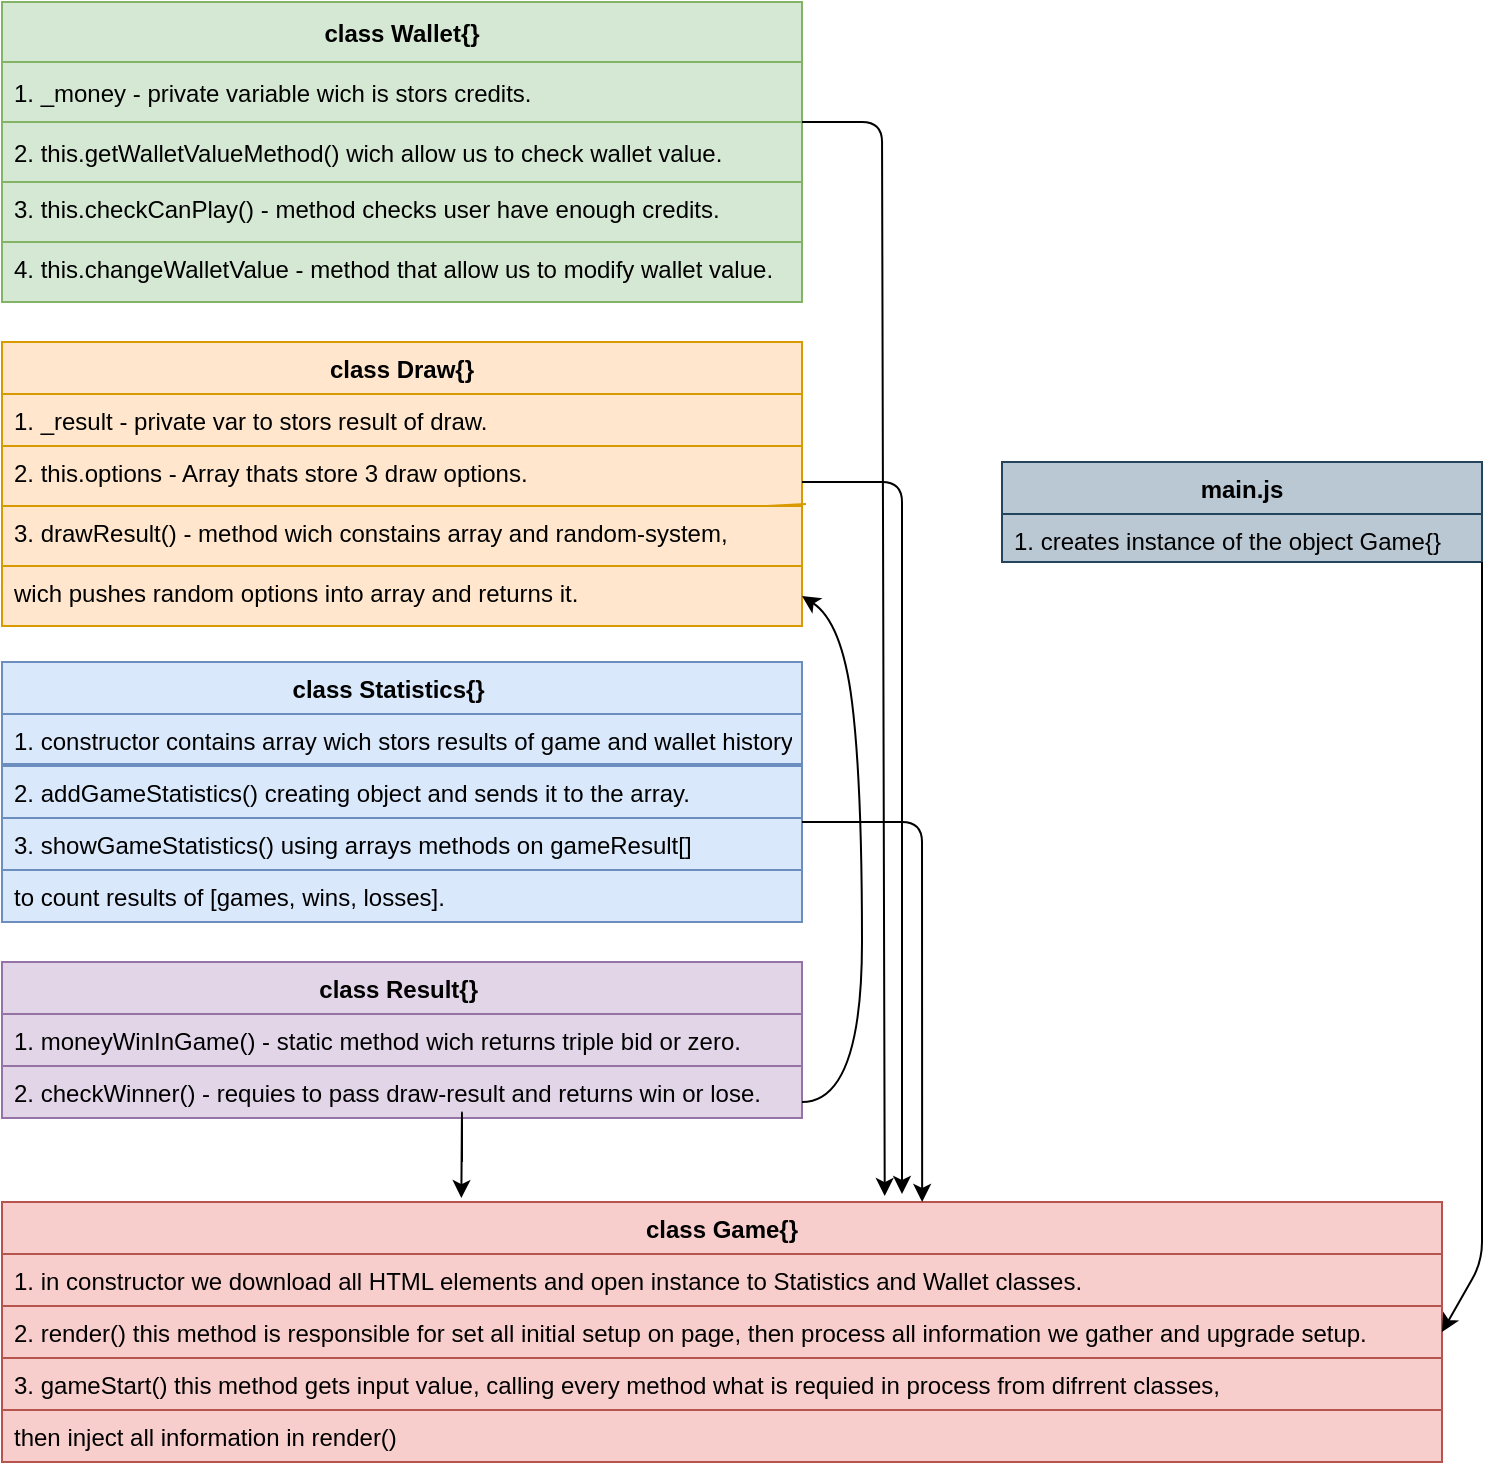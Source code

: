 <mxfile version="20.0.1" type="github">
  <diagram id="C5RBs43oDa-KdzZeNtuy" name="Page-1">
    <mxGraphModel dx="1422" dy="762" grid="1" gridSize="10" guides="1" tooltips="1" connect="1" arrows="1" fold="1" page="1" pageScale="1" pageWidth="827" pageHeight="1169" math="0" shadow="0">
      <root>
        <mxCell id="WIyWlLk6GJQsqaUBKTNV-0" />
        <mxCell id="WIyWlLk6GJQsqaUBKTNV-1" parent="WIyWlLk6GJQsqaUBKTNV-0" />
        <mxCell id="sDLXdUVLIu_r97FrDlhg-0" value="class Wallet{}" style="swimlane;fontStyle=1;childLayout=stackLayout;horizontal=1;startSize=30;horizontalStack=0;resizeParent=1;resizeParentMax=0;resizeLast=0;collapsible=1;marginBottom=0;fillColor=#d5e8d4;strokeColor=#82b366;" vertex="1" parent="WIyWlLk6GJQsqaUBKTNV-1">
          <mxGeometry x="50" y="50" width="400" height="150" as="geometry" />
        </mxCell>
        <mxCell id="sDLXdUVLIu_r97FrDlhg-1" value="1. _money - private variable wich is stors credits." style="text;align=left;verticalAlign=middle;spacingLeft=4;spacingRight=4;overflow=hidden;points=[[0,0.5],[1,0.5]];portConstraint=eastwest;rotatable=0;fillColor=#d5e8d4;strokeColor=#82b366;" vertex="1" parent="sDLXdUVLIu_r97FrDlhg-0">
          <mxGeometry y="30" width="400" height="30" as="geometry" />
        </mxCell>
        <mxCell id="sDLXdUVLIu_r97FrDlhg-2" value="2. this.getWalletValueMethod() wich allow us to check wallet value." style="text;align=left;verticalAlign=middle;spacingLeft=4;spacingRight=4;overflow=hidden;points=[[0,0.5],[1,0.5]];portConstraint=eastwest;rotatable=0;fillColor=#d5e8d4;strokeColor=#82b366;" vertex="1" parent="sDLXdUVLIu_r97FrDlhg-0">
          <mxGeometry y="60" width="400" height="30" as="geometry" />
        </mxCell>
        <mxCell id="sDLXdUVLIu_r97FrDlhg-3" value="3. this.checkCanPlay() - method checks user have enough credits." style="text;align=left;verticalAlign=top;spacingLeft=4;spacingRight=4;overflow=hidden;points=[[0,0.5],[1,0.5]];portConstraint=eastwest;rotatable=0;fillColor=#d5e8d4;strokeColor=#82b366;" vertex="1" parent="sDLXdUVLIu_r97FrDlhg-0">
          <mxGeometry y="90" width="400" height="30" as="geometry" />
        </mxCell>
        <mxCell id="sDLXdUVLIu_r97FrDlhg-8" value="4. this.changeWalletValue - method that allow us to modify wallet value." style="text;align=left;verticalAlign=top;spacingLeft=4;spacingRight=4;overflow=hidden;points=[[0,0.5],[1,0.5]];portConstraint=eastwest;rotatable=0;fillColor=#d5e8d4;strokeColor=#82b366;" vertex="1" parent="sDLXdUVLIu_r97FrDlhg-0">
          <mxGeometry y="120" width="400" height="30" as="geometry" />
        </mxCell>
        <mxCell id="sDLXdUVLIu_r97FrDlhg-11" value="class Draw{}&#xa;" style="swimlane;fontStyle=1;align=center;verticalAlign=top;childLayout=stackLayout;horizontal=1;startSize=26;horizontalStack=0;resizeParent=1;resizeParentMax=0;resizeLast=0;collapsible=1;marginBottom=0;rounded=0;sketch=0;fontSize=12;fillColor=#ffe6cc;strokeColor=#d79b00;" vertex="1" parent="WIyWlLk6GJQsqaUBKTNV-1">
          <mxGeometry x="50" y="220" width="400" height="142" as="geometry" />
        </mxCell>
        <mxCell id="sDLXdUVLIu_r97FrDlhg-12" value="1. _result - private var to stors result of draw." style="text;strokeColor=#d79b00;fillColor=#ffe6cc;align=left;verticalAlign=top;spacingLeft=4;spacingRight=4;overflow=hidden;rotatable=0;points=[[0,0.5],[1,0.5]];portConstraint=eastwest;rounded=0;sketch=0;" vertex="1" parent="sDLXdUVLIu_r97FrDlhg-11">
          <mxGeometry y="26" width="400" height="26" as="geometry" />
        </mxCell>
        <mxCell id="sDLXdUVLIu_r97FrDlhg-14" value="2. this.options - Array thats store 3 draw options." style="text;strokeColor=#d79b00;fillColor=#ffe6cc;align=left;verticalAlign=top;spacingLeft=4;spacingRight=4;overflow=hidden;rotatable=0;points=[[0,0.5],[1,0.5]];portConstraint=eastwest;rounded=0;sketch=0;" vertex="1" parent="sDLXdUVLIu_r97FrDlhg-11">
          <mxGeometry y="52" width="400" height="30" as="geometry" />
        </mxCell>
        <mxCell id="sDLXdUVLIu_r97FrDlhg-19" value="" style="endArrow=none;html=1;rounded=1;sketch=0;fontSize=12;curved=0;entryX=1.005;entryY=-0.033;entryDx=0;entryDy=0;entryPerimeter=0;fillColor=#ffe6cc;strokeColor=#d79b00;" edge="1" parent="sDLXdUVLIu_r97FrDlhg-11" target="sDLXdUVLIu_r97FrDlhg-18">
          <mxGeometry width="50" height="50" relative="1" as="geometry">
            <mxPoint y="90" as="sourcePoint" />
            <mxPoint x="460" y="90" as="targetPoint" />
            <Array as="points">
              <mxPoint x="230" y="90" />
            </Array>
          </mxGeometry>
        </mxCell>
        <mxCell id="sDLXdUVLIu_r97FrDlhg-18" value="3. drawResult() - method wich constains array and random-system, " style="text;strokeColor=#d79b00;fillColor=#ffe6cc;align=left;verticalAlign=top;spacingLeft=4;spacingRight=4;overflow=hidden;rotatable=0;points=[[0,0.5],[1,0.5]];portConstraint=eastwest;rounded=0;sketch=0;" vertex="1" parent="sDLXdUVLIu_r97FrDlhg-11">
          <mxGeometry y="82" width="400" height="30" as="geometry" />
        </mxCell>
        <mxCell id="sDLXdUVLIu_r97FrDlhg-20" value="wich pushes random options into array and returns it." style="text;strokeColor=#d79b00;fillColor=#ffe6cc;align=left;verticalAlign=top;spacingLeft=4;spacingRight=4;overflow=hidden;rotatable=0;points=[[0,0.5],[1,0.5]];portConstraint=eastwest;rounded=0;sketch=0;" vertex="1" parent="sDLXdUVLIu_r97FrDlhg-11">
          <mxGeometry y="112" width="400" height="30" as="geometry" />
        </mxCell>
        <mxCell id="sDLXdUVLIu_r97FrDlhg-24" value="class Statistics{}    " style="swimlane;fontStyle=1;childLayout=stackLayout;horizontal=1;startSize=26;fillColor=#dae8fc;horizontalStack=0;resizeParent=1;resizeParentMax=0;resizeLast=0;collapsible=1;marginBottom=0;rounded=0;sketch=0;fontSize=12;strokeColor=#6c8ebf;" vertex="1" parent="WIyWlLk6GJQsqaUBKTNV-1">
          <mxGeometry x="50" y="380" width="400" height="130" as="geometry" />
        </mxCell>
        <mxCell id="sDLXdUVLIu_r97FrDlhg-25" value="1. constructor contains array wich stors results of game and wallet history." style="text;strokeColor=#6c8ebf;fillColor=#dae8fc;align=left;verticalAlign=top;spacingLeft=4;spacingRight=4;overflow=hidden;rotatable=0;points=[[0,0.5],[1,0.5]];portConstraint=eastwest;rounded=0;sketch=0;fontSize=12;" vertex="1" parent="sDLXdUVLIu_r97FrDlhg-24">
          <mxGeometry y="26" width="400" height="26" as="geometry" />
        </mxCell>
        <mxCell id="sDLXdUVLIu_r97FrDlhg-29" value="" style="endArrow=none;html=1;rounded=1;sketch=0;fontSize=12;curved=0;fillColor=#dae8fc;strokeColor=#6c8ebf;" edge="1" parent="sDLXdUVLIu_r97FrDlhg-24">
          <mxGeometry width="50" height="50" relative="1" as="geometry">
            <mxPoint y="51" as="sourcePoint" />
            <mxPoint x="400" y="51" as="targetPoint" />
          </mxGeometry>
        </mxCell>
        <mxCell id="sDLXdUVLIu_r97FrDlhg-26" value="2. addGameStatistics() creating object and sends it to the array." style="text;strokeColor=#6c8ebf;fillColor=#dae8fc;align=left;verticalAlign=top;spacingLeft=4;spacingRight=4;overflow=hidden;rotatable=0;points=[[0,0.5],[1,0.5]];portConstraint=eastwest;rounded=0;sketch=0;fontSize=12;" vertex="1" parent="sDLXdUVLIu_r97FrDlhg-24">
          <mxGeometry y="52" width="400" height="26" as="geometry" />
        </mxCell>
        <mxCell id="sDLXdUVLIu_r97FrDlhg-27" value="3. showGameStatistics() using arrays methods on gameResult[] " style="text;strokeColor=#6c8ebf;fillColor=#dae8fc;align=left;verticalAlign=top;spacingLeft=4;spacingRight=4;overflow=hidden;rotatable=0;points=[[0,0.5],[1,0.5]];portConstraint=eastwest;rounded=0;sketch=0;fontSize=12;" vertex="1" parent="sDLXdUVLIu_r97FrDlhg-24">
          <mxGeometry y="78" width="400" height="26" as="geometry" />
        </mxCell>
        <mxCell id="sDLXdUVLIu_r97FrDlhg-33" value="to count results of [games, wins, losses]." style="text;strokeColor=#6c8ebf;fillColor=#dae8fc;align=left;verticalAlign=top;spacingLeft=4;spacingRight=4;overflow=hidden;rotatable=0;points=[[0,0.5],[1,0.5]];portConstraint=eastwest;rounded=0;sketch=0;fontSize=12;" vertex="1" parent="sDLXdUVLIu_r97FrDlhg-24">
          <mxGeometry y="104" width="400" height="26" as="geometry" />
        </mxCell>
        <mxCell id="sDLXdUVLIu_r97FrDlhg-35" value="class Result{} " style="swimlane;fontStyle=1;align=center;verticalAlign=top;childLayout=stackLayout;horizontal=1;startSize=26;horizontalStack=0;resizeParent=1;resizeParentMax=0;resizeLast=0;collapsible=1;marginBottom=0;rounded=0;sketch=0;fontSize=12;fillColor=#e1d5e7;strokeColor=#9673a6;" vertex="1" parent="WIyWlLk6GJQsqaUBKTNV-1">
          <mxGeometry x="50" y="530" width="400" height="78" as="geometry" />
        </mxCell>
        <mxCell id="sDLXdUVLIu_r97FrDlhg-36" value="1. moneyWinInGame() - static method wich returns triple bid or zero. " style="text;strokeColor=#9673a6;fillColor=#e1d5e7;align=left;verticalAlign=top;spacingLeft=4;spacingRight=4;overflow=hidden;rotatable=0;points=[[0,0.5],[1,0.5]];portConstraint=eastwest;rounded=0;sketch=0;fontSize=12;" vertex="1" parent="sDLXdUVLIu_r97FrDlhg-35">
          <mxGeometry y="26" width="400" height="26" as="geometry" />
        </mxCell>
        <mxCell id="sDLXdUVLIu_r97FrDlhg-38" value="2. checkWinner() - requies to pass draw-result and returns win or lose." style="text;strokeColor=#9673a6;fillColor=#e1d5e7;align=left;verticalAlign=top;spacingLeft=4;spacingRight=4;overflow=hidden;rotatable=0;points=[[0,0.5],[1,0.5]];portConstraint=eastwest;rounded=0;sketch=0;fontSize=12;" vertex="1" parent="sDLXdUVLIu_r97FrDlhg-35">
          <mxGeometry y="52" width="400" height="26" as="geometry" />
        </mxCell>
        <mxCell id="sDLXdUVLIu_r97FrDlhg-40" value="" style="curved=1;endArrow=classic;html=1;rounded=1;sketch=0;fontSize=12;entryX=1;entryY=0.5;entryDx=0;entryDy=0;" edge="1" parent="sDLXdUVLIu_r97FrDlhg-35" target="sDLXdUVLIu_r97FrDlhg-20">
          <mxGeometry width="50" height="50" relative="1" as="geometry">
            <mxPoint x="400" y="70" as="sourcePoint" />
            <mxPoint x="470" y="-390" as="targetPoint" />
            <Array as="points">
              <mxPoint x="430" y="70" />
              <mxPoint x="430" y="-90" />
              <mxPoint x="420" y="-170" />
            </Array>
          </mxGeometry>
        </mxCell>
        <mxCell id="sDLXdUVLIu_r97FrDlhg-41" value="class Game{}" style="swimlane;fontStyle=1;align=center;verticalAlign=top;childLayout=stackLayout;horizontal=1;startSize=26;horizontalStack=0;resizeParent=1;resizeParentMax=0;resizeLast=0;collapsible=1;marginBottom=0;rounded=0;sketch=0;fontSize=12;fillColor=#f8cecc;strokeColor=#b85450;" vertex="1" parent="WIyWlLk6GJQsqaUBKTNV-1">
          <mxGeometry x="50" y="650" width="720" height="130" as="geometry" />
        </mxCell>
        <mxCell id="sDLXdUVLIu_r97FrDlhg-42" value="1. in constructor we download all HTML elements and open instance to Statistics and Wallet classes." style="text;strokeColor=#b85450;fillColor=#f8cecc;align=left;verticalAlign=top;spacingLeft=4;spacingRight=4;overflow=hidden;rotatable=0;points=[[0,0.5],[1,0.5]];portConstraint=eastwest;rounded=0;sketch=0;fontSize=12;" vertex="1" parent="sDLXdUVLIu_r97FrDlhg-41">
          <mxGeometry y="26" width="720" height="26" as="geometry" />
        </mxCell>
        <mxCell id="sDLXdUVLIu_r97FrDlhg-44" value="2. render() this method is responsible for set all initial setup on page, then process all information we gather and upgrade setup." style="text;strokeColor=#b85450;fillColor=#f8cecc;align=left;verticalAlign=top;spacingLeft=4;spacingRight=4;overflow=hidden;rotatable=0;points=[[0,0.5],[1,0.5]];portConstraint=eastwest;rounded=0;sketch=0;fontSize=12;" vertex="1" parent="sDLXdUVLIu_r97FrDlhg-41">
          <mxGeometry y="52" width="720" height="26" as="geometry" />
        </mxCell>
        <mxCell id="sDLXdUVLIu_r97FrDlhg-45" value="3. gameStart() this method gets input value, calling every method what is requied in process from difrrent classes, " style="text;strokeColor=#b85450;fillColor=#f8cecc;align=left;verticalAlign=top;spacingLeft=4;spacingRight=4;overflow=hidden;rotatable=0;points=[[0,0.5],[1,0.5]];portConstraint=eastwest;rounded=0;sketch=0;fontSize=12;" vertex="1" parent="sDLXdUVLIu_r97FrDlhg-41">
          <mxGeometry y="78" width="720" height="26" as="geometry" />
        </mxCell>
        <mxCell id="sDLXdUVLIu_r97FrDlhg-46" value="then inject all information in render() " style="text;strokeColor=#b85450;fillColor=#f8cecc;align=left;verticalAlign=top;spacingLeft=4;spacingRight=4;overflow=hidden;rotatable=0;points=[[0,0.5],[1,0.5]];portConstraint=eastwest;rounded=0;sketch=0;fontSize=12;" vertex="1" parent="sDLXdUVLIu_r97FrDlhg-41">
          <mxGeometry y="104" width="720" height="26" as="geometry" />
        </mxCell>
        <mxCell id="sDLXdUVLIu_r97FrDlhg-50" value="main.js" style="swimlane;fontStyle=1;align=center;verticalAlign=top;childLayout=stackLayout;horizontal=1;startSize=26;horizontalStack=0;resizeParent=1;resizeParentMax=0;resizeLast=0;collapsible=1;marginBottom=0;rounded=0;sketch=0;fontSize=12;fillColor=#bac8d3;strokeColor=#23445d;" vertex="1" parent="WIyWlLk6GJQsqaUBKTNV-1">
          <mxGeometry x="550" y="280" width="240" height="50" as="geometry" />
        </mxCell>
        <mxCell id="sDLXdUVLIu_r97FrDlhg-51" value="1. creates instance of the object Game{}" style="text;strokeColor=#23445d;fillColor=#bac8d3;align=left;verticalAlign=top;spacingLeft=4;spacingRight=4;overflow=hidden;rotatable=0;points=[[0,0.5],[1,0.5]];portConstraint=eastwest;rounded=0;sketch=0;fontSize=12;" vertex="1" parent="sDLXdUVLIu_r97FrDlhg-50">
          <mxGeometry y="26" width="240" height="24" as="geometry" />
        </mxCell>
        <mxCell id="sDLXdUVLIu_r97FrDlhg-57" value="" style="endArrow=classic;html=1;rounded=1;sketch=0;fontSize=12;curved=0;exitX=1;exitY=1;exitDx=0;exitDy=0;entryX=1;entryY=0.5;entryDx=0;entryDy=0;" edge="1" parent="WIyWlLk6GJQsqaUBKTNV-1" source="sDLXdUVLIu_r97FrDlhg-50" target="sDLXdUVLIu_r97FrDlhg-41">
          <mxGeometry width="50" height="50" relative="1" as="geometry">
            <mxPoint x="810" y="330" as="sourcePoint" />
            <mxPoint x="790" y="730" as="targetPoint" />
            <Array as="points">
              <mxPoint x="790" y="530" />
              <mxPoint x="790" y="630" />
              <mxPoint x="790" y="680" />
            </Array>
          </mxGeometry>
        </mxCell>
        <mxCell id="sDLXdUVLIu_r97FrDlhg-60" value="" style="endArrow=classic;html=1;rounded=1;sketch=0;fontSize=12;curved=0;entryX=0.613;entryY=-0.023;entryDx=0;entryDy=0;entryPerimeter=0;" edge="1" parent="WIyWlLk6GJQsqaUBKTNV-1" target="sDLXdUVLIu_r97FrDlhg-41">
          <mxGeometry width="50" height="50" relative="1" as="geometry">
            <mxPoint x="450" y="110" as="sourcePoint" />
            <mxPoint x="520" y="110" as="targetPoint" />
            <Array as="points">
              <mxPoint x="490" y="110" />
            </Array>
          </mxGeometry>
        </mxCell>
        <mxCell id="sDLXdUVLIu_r97FrDlhg-61" value="" style="endArrow=classic;html=1;rounded=1;sketch=0;fontSize=12;curved=0;entryX=0.625;entryY=-0.031;entryDx=0;entryDy=0;entryPerimeter=0;" edge="1" parent="WIyWlLk6GJQsqaUBKTNV-1" target="sDLXdUVLIu_r97FrDlhg-41">
          <mxGeometry width="50" height="50" relative="1" as="geometry">
            <mxPoint x="450" y="290" as="sourcePoint" />
            <mxPoint x="520" y="290" as="targetPoint" />
            <Array as="points">
              <mxPoint x="500" y="290" />
            </Array>
          </mxGeometry>
        </mxCell>
        <mxCell id="sDLXdUVLIu_r97FrDlhg-62" value="" style="endArrow=classic;html=1;rounded=1;sketch=0;fontSize=12;curved=0;entryX=0.639;entryY=0;entryDx=0;entryDy=0;entryPerimeter=0;" edge="1" parent="WIyWlLk6GJQsqaUBKTNV-1" target="sDLXdUVLIu_r97FrDlhg-41">
          <mxGeometry width="50" height="50" relative="1" as="geometry">
            <mxPoint x="450" y="460" as="sourcePoint" />
            <mxPoint x="510" y="640" as="targetPoint" />
            <Array as="points">
              <mxPoint x="510" y="460" />
            </Array>
          </mxGeometry>
        </mxCell>
        <mxCell id="sDLXdUVLIu_r97FrDlhg-63" value="" style="endArrow=classic;html=1;rounded=1;sketch=0;fontSize=12;curved=0;entryX=0.319;entryY=-0.015;entryDx=0;entryDy=0;entryPerimeter=0;" edge="1" parent="WIyWlLk6GJQsqaUBKTNV-1" target="sDLXdUVLIu_r97FrDlhg-41">
          <mxGeometry width="50" height="50" relative="1" as="geometry">
            <mxPoint x="280" y="630" as="sourcePoint" />
            <mxPoint x="310" y="600" as="targetPoint" />
            <Array as="points">
              <mxPoint x="280" y="600" />
            </Array>
          </mxGeometry>
        </mxCell>
      </root>
    </mxGraphModel>
  </diagram>
</mxfile>
